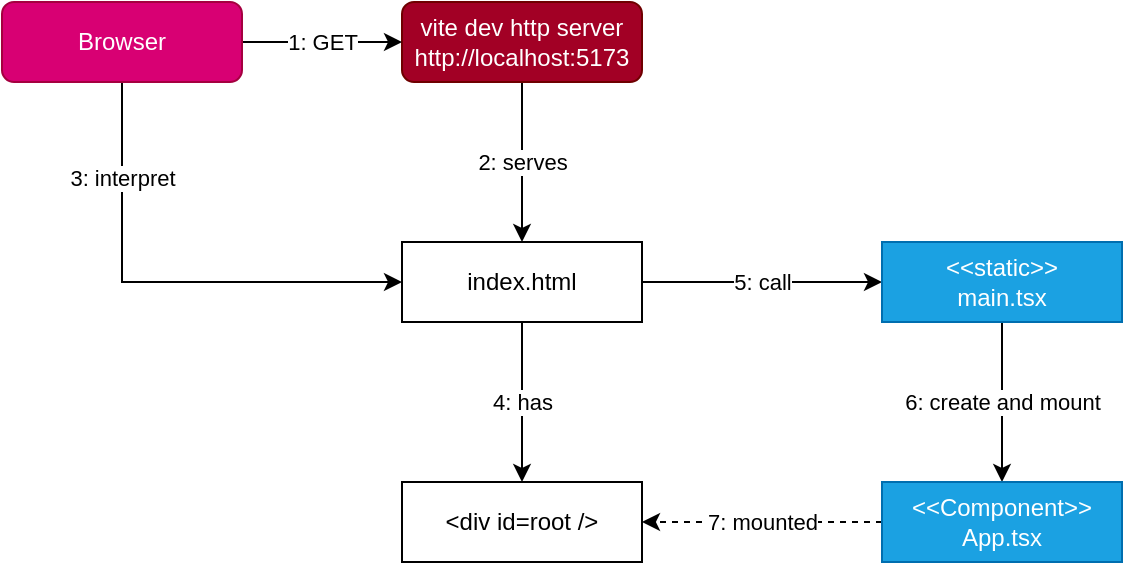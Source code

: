 <mxfile version="21.2.8" type="device" pages="2">
  <diagram name="App initialization" id="j1CDTSS_CaUUyhDPM-h2">
    <mxGraphModel dx="792" dy="1182" grid="1" gridSize="10" guides="1" tooltips="1" connect="1" arrows="1" fold="1" page="1" pageScale="1" pageWidth="827" pageHeight="1169" math="0" shadow="0">
      <root>
        <mxCell id="0" />
        <mxCell id="1" parent="0" />
        <mxCell id="HB3f9zZxdUKPh_H1izTx-8" value="4: has" style="edgeStyle=orthogonalEdgeStyle;rounded=0;orthogonalLoop=1;jettySize=auto;html=1;exitX=0.5;exitY=1;exitDx=0;exitDy=0;entryX=0.5;entryY=0;entryDx=0;entryDy=0;" edge="1" parent="1" source="HB3f9zZxdUKPh_H1izTx-1" target="HB3f9zZxdUKPh_H1izTx-5">
          <mxGeometry relative="1" as="geometry">
            <mxPoint as="offset" />
          </mxGeometry>
        </mxCell>
        <mxCell id="HB3f9zZxdUKPh_H1izTx-9" value="5: call" style="edgeStyle=orthogonalEdgeStyle;rounded=0;orthogonalLoop=1;jettySize=auto;html=1;exitX=1;exitY=0.5;exitDx=0;exitDy=0;entryX=0;entryY=0.5;entryDx=0;entryDy=0;" edge="1" parent="1" source="HB3f9zZxdUKPh_H1izTx-1" target="HB3f9zZxdUKPh_H1izTx-4">
          <mxGeometry relative="1" as="geometry">
            <mxPoint as="offset" />
          </mxGeometry>
        </mxCell>
        <mxCell id="HB3f9zZxdUKPh_H1izTx-1" value="index.html" style="rounded=0;whiteSpace=wrap;html=1;" vertex="1" parent="1">
          <mxGeometry x="240" y="320" width="120" height="40" as="geometry" />
        </mxCell>
        <mxCell id="HB3f9zZxdUKPh_H1izTx-3" value="2: serves" style="edgeStyle=orthogonalEdgeStyle;rounded=0;orthogonalLoop=1;jettySize=auto;html=1;exitX=0.5;exitY=1;exitDx=0;exitDy=0;" edge="1" parent="1" source="HB3f9zZxdUKPh_H1izTx-2" target="HB3f9zZxdUKPh_H1izTx-1">
          <mxGeometry relative="1" as="geometry" />
        </mxCell>
        <mxCell id="HB3f9zZxdUKPh_H1izTx-2" value="vite dev http server&lt;br&gt;http://localhost:5173" style="rounded=1;whiteSpace=wrap;html=1;fillColor=#a20025;fontColor=#ffffff;strokeColor=#6F0000;" vertex="1" parent="1">
          <mxGeometry x="240" y="200" width="120" height="40" as="geometry" />
        </mxCell>
        <mxCell id="HB3f9zZxdUKPh_H1izTx-10" value="6: create and mount" style="edgeStyle=orthogonalEdgeStyle;rounded=0;orthogonalLoop=1;jettySize=auto;html=1;exitX=0.5;exitY=1;exitDx=0;exitDy=0;entryX=0.5;entryY=0;entryDx=0;entryDy=0;" edge="1" parent="1" source="HB3f9zZxdUKPh_H1izTx-4" target="HB3f9zZxdUKPh_H1izTx-6">
          <mxGeometry relative="1" as="geometry" />
        </mxCell>
        <mxCell id="HB3f9zZxdUKPh_H1izTx-4" value="&amp;lt;&amp;lt;static&amp;gt;&amp;gt;&lt;br&gt;main.tsx" style="rounded=0;whiteSpace=wrap;html=1;fillColor=#1ba1e2;fontColor=#ffffff;strokeColor=#006EAF;" vertex="1" parent="1">
          <mxGeometry x="480" y="320" width="120" height="40" as="geometry" />
        </mxCell>
        <mxCell id="HB3f9zZxdUKPh_H1izTx-5" value="&amp;lt;div id=root /&amp;gt;" style="rounded=0;whiteSpace=wrap;html=1;" vertex="1" parent="1">
          <mxGeometry x="240" y="440" width="120" height="40" as="geometry" />
        </mxCell>
        <mxCell id="HB3f9zZxdUKPh_H1izTx-7" value="7: mounted" style="edgeStyle=orthogonalEdgeStyle;rounded=0;orthogonalLoop=1;jettySize=auto;html=1;exitX=0;exitY=0.5;exitDx=0;exitDy=0;entryX=1;entryY=0.5;entryDx=0;entryDy=0;dashed=1;" edge="1" parent="1" source="HB3f9zZxdUKPh_H1izTx-6" target="HB3f9zZxdUKPh_H1izTx-5">
          <mxGeometry relative="1" as="geometry" />
        </mxCell>
        <mxCell id="HB3f9zZxdUKPh_H1izTx-6" value="&amp;lt;&amp;lt;Component&amp;gt;&amp;gt;&lt;br&gt;App.tsx" style="rounded=0;whiteSpace=wrap;html=1;fillColor=#1ba1e2;fontColor=#ffffff;strokeColor=#006EAF;" vertex="1" parent="1">
          <mxGeometry x="480" y="440" width="120" height="40" as="geometry" />
        </mxCell>
        <mxCell id="HB3f9zZxdUKPh_H1izTx-12" value="3: interpret" style="edgeStyle=orthogonalEdgeStyle;rounded=0;orthogonalLoop=1;jettySize=auto;html=1;exitX=0.5;exitY=1;exitDx=0;exitDy=0;entryX=0;entryY=0.5;entryDx=0;entryDy=0;" edge="1" parent="1" source="HB3f9zZxdUKPh_H1izTx-11" target="HB3f9zZxdUKPh_H1izTx-1">
          <mxGeometry x="-0.6" relative="1" as="geometry">
            <mxPoint as="offset" />
          </mxGeometry>
        </mxCell>
        <mxCell id="HB3f9zZxdUKPh_H1izTx-13" value="1: GET" style="edgeStyle=orthogonalEdgeStyle;rounded=0;orthogonalLoop=1;jettySize=auto;html=1;exitX=1;exitY=0.5;exitDx=0;exitDy=0;entryX=0;entryY=0.5;entryDx=0;entryDy=0;" edge="1" parent="1" source="HB3f9zZxdUKPh_H1izTx-11" target="HB3f9zZxdUKPh_H1izTx-2">
          <mxGeometry relative="1" as="geometry" />
        </mxCell>
        <mxCell id="HB3f9zZxdUKPh_H1izTx-11" value="Browser" style="rounded=1;whiteSpace=wrap;html=1;fillColor=#d80073;fontColor=#ffffff;strokeColor=#A50040;" vertex="1" parent="1">
          <mxGeometry x="40" y="200" width="120" height="40" as="geometry" />
        </mxCell>
      </root>
    </mxGraphModel>
  </diagram>
  <diagram id="fmgr-1q77HnBmLGo6wwr" name="Router">
    <mxGraphModel dx="834" dy="1244" grid="1" gridSize="10" guides="1" tooltips="1" connect="1" arrows="1" fold="1" page="1" pageScale="1" pageWidth="1169" pageHeight="827" math="0" shadow="0">
      <root>
        <mxCell id="0" />
        <mxCell id="1" parent="0" />
        <mxCell id="jQPJBABClAB_xuB2_8rc-29" value="" style="rounded=1;whiteSpace=wrap;html=1;arcSize=4;" vertex="1" parent="1">
          <mxGeometry x="670" y="380" width="220" height="260" as="geometry" />
        </mxCell>
        <mxCell id="jQPJBABClAB_xuB2_8rc-3" style="edgeStyle=orthogonalEdgeStyle;rounded=0;orthogonalLoop=1;jettySize=auto;html=1;exitX=1;exitY=0.5;exitDx=0;exitDy=0;entryX=0;entryY=0.5;entryDx=0;entryDy=0;" edge="1" parent="1" source="jQPJBABClAB_xuB2_8rc-1" target="jQPJBABClAB_xuB2_8rc-2">
          <mxGeometry relative="1" as="geometry" />
        </mxCell>
        <mxCell id="jQPJBABClAB_xuB2_8rc-9" style="edgeStyle=orthogonalEdgeStyle;rounded=0;orthogonalLoop=1;jettySize=auto;html=1;exitX=0.5;exitY=1;exitDx=0;exitDy=0;" edge="1" parent="1" source="jQPJBABClAB_xuB2_8rc-1" target="jQPJBABClAB_xuB2_8rc-4">
          <mxGeometry relative="1" as="geometry" />
        </mxCell>
        <mxCell id="jQPJBABClAB_xuB2_8rc-1" value="&amp;lt;&amp;lt;Component&amp;gt;&amp;gt;&lt;br&gt;App.tsx" style="rounded=0;whiteSpace=wrap;html=1;fillColor=#1ba1e2;fontColor=#ffffff;strokeColor=#006EAF;" vertex="1" parent="1">
          <mxGeometry x="240" y="400" width="120" height="40" as="geometry" />
        </mxCell>
        <mxCell id="jQPJBABClAB_xuB2_8rc-25" style="edgeStyle=orthogonalEdgeStyle;rounded=0;orthogonalLoop=1;jettySize=auto;html=1;exitX=1;exitY=0.5;exitDx=0;exitDy=0;dashed=1;" edge="1" parent="1" source="jQPJBABClAB_xuB2_8rc-2" target="jQPJBABClAB_xuB2_8rc-23">
          <mxGeometry relative="1" as="geometry" />
        </mxCell>
        <mxCell id="jQPJBABClAB_xuB2_8rc-2" value="&amp;lt;&amp;lt;Component&amp;gt;&amp;gt;&lt;br&gt;Components/Menu.tsx" style="rounded=0;whiteSpace=wrap;html=1;fillColor=#1ba1e2;fontColor=#ffffff;strokeColor=#006EAF;" vertex="1" parent="1">
          <mxGeometry x="440" y="400" width="160" height="40" as="geometry" />
        </mxCell>
        <mxCell id="jQPJBABClAB_xuB2_8rc-14" style="edgeStyle=orthogonalEdgeStyle;rounded=0;orthogonalLoop=1;jettySize=auto;html=1;exitX=0.5;exitY=1;exitDx=0;exitDy=0;entryX=0.5;entryY=0;entryDx=0;entryDy=0;" edge="1" parent="1" source="jQPJBABClAB_xuB2_8rc-4" target="jQPJBABClAB_xuB2_8rc-12">
          <mxGeometry relative="1" as="geometry" />
        </mxCell>
        <mxCell id="jQPJBABClAB_xuB2_8rc-15" style="edgeStyle=orthogonalEdgeStyle;rounded=0;orthogonalLoop=1;jettySize=auto;html=1;exitX=0.5;exitY=1;exitDx=0;exitDy=0;entryX=0.5;entryY=0;entryDx=0;entryDy=0;" edge="1" parent="1" source="jQPJBABClAB_xuB2_8rc-4" target="jQPJBABClAB_xuB2_8rc-13">
          <mxGeometry relative="1" as="geometry" />
        </mxCell>
        <mxCell id="jQPJBABClAB_xuB2_8rc-16" style="edgeStyle=orthogonalEdgeStyle;rounded=0;orthogonalLoop=1;jettySize=auto;html=1;exitX=0.5;exitY=1;exitDx=0;exitDy=0;entryX=0.5;entryY=0;entryDx=0;entryDy=0;" edge="1" parent="1" source="jQPJBABClAB_xuB2_8rc-4" target="jQPJBABClAB_xuB2_8rc-11">
          <mxGeometry relative="1" as="geometry" />
        </mxCell>
        <mxCell id="jQPJBABClAB_xuB2_8rc-17" style="edgeStyle=orthogonalEdgeStyle;rounded=0;orthogonalLoop=1;jettySize=auto;html=1;exitX=0.5;exitY=1;exitDx=0;exitDy=0;" edge="1" parent="1" source="jQPJBABClAB_xuB2_8rc-4" target="jQPJBABClAB_xuB2_8rc-10">
          <mxGeometry relative="1" as="geometry" />
        </mxCell>
        <mxCell id="jQPJBABClAB_xuB2_8rc-26" style="edgeStyle=orthogonalEdgeStyle;rounded=0;orthogonalLoop=1;jettySize=auto;html=1;exitX=1;exitY=0.5;exitDx=0;exitDy=0;entryX=0;entryY=0.25;entryDx=0;entryDy=0;dashed=1;" edge="1" parent="1" source="jQPJBABClAB_xuB2_8rc-4" target="jQPJBABClAB_xuB2_8rc-24">
          <mxGeometry relative="1" as="geometry" />
        </mxCell>
        <mxCell id="jQPJBABClAB_xuB2_8rc-4" value="&amp;lt;&amp;lt;Component&amp;gt;&amp;gt;&lt;br&gt;RouterProvider" style="rounded=0;whiteSpace=wrap;html=1;fillColor=#1ba1e2;fontColor=#ffffff;strokeColor=#006EAF;" vertex="1" parent="1">
          <mxGeometry x="240" y="480" width="120" height="40" as="geometry" />
        </mxCell>
        <mxCell id="jQPJBABClAB_xuB2_8rc-5" value="&amp;lt;&amp;lt;Page&amp;gt;&amp;gt;&lt;br&gt;HomePage" style="rounded=0;whiteSpace=wrap;html=1;fillColor=#1ba1e2;fontColor=#ffffff;strokeColor=#006EAF;" vertex="1" parent="1">
          <mxGeometry x="80" y="600" width="80" height="40" as="geometry" />
        </mxCell>
        <mxCell id="jQPJBABClAB_xuB2_8rc-6" value="&amp;lt;&amp;lt;Page&amp;gt;&amp;gt;&lt;br&gt;LoginPage" style="rounded=0;whiteSpace=wrap;html=1;fillColor=#1ba1e2;fontColor=#ffffff;strokeColor=#006EAF;" vertex="1" parent="1">
          <mxGeometry x="320" y="600" width="80" height="40" as="geometry" />
        </mxCell>
        <mxCell id="jQPJBABClAB_xuB2_8rc-7" value="&amp;lt;&amp;lt;Page&amp;gt;&amp;gt;&lt;br&gt;AboutPage" style="rounded=0;whiteSpace=wrap;html=1;fillColor=#1ba1e2;fontColor=#ffffff;strokeColor=#006EAF;" vertex="1" parent="1">
          <mxGeometry x="200" y="600" width="80" height="40" as="geometry" />
        </mxCell>
        <mxCell id="jQPJBABClAB_xuB2_8rc-8" value="&amp;lt;&amp;lt;Page&amp;gt;&amp;gt;&lt;br&gt;SingupPage" style="rounded=0;whiteSpace=wrap;html=1;fillColor=#1ba1e2;fontColor=#ffffff;strokeColor=#006EAF;" vertex="1" parent="1">
          <mxGeometry x="440" y="600" width="80" height="40" as="geometry" />
        </mxCell>
        <mxCell id="jQPJBABClAB_xuB2_8rc-21" style="edgeStyle=orthogonalEdgeStyle;rounded=0;orthogonalLoop=1;jettySize=auto;html=1;exitX=0.5;exitY=1;exitDx=0;exitDy=0;" edge="1" parent="1" source="jQPJBABClAB_xuB2_8rc-10" target="jQPJBABClAB_xuB2_8rc-5">
          <mxGeometry relative="1" as="geometry" />
        </mxCell>
        <mxCell id="jQPJBABClAB_xuB2_8rc-10" value="/" style="rounded=1;whiteSpace=wrap;html=1;" vertex="1" parent="1">
          <mxGeometry x="80" y="560" width="80" height="20" as="geometry" />
        </mxCell>
        <mxCell id="jQPJBABClAB_xuB2_8rc-20" style="edgeStyle=orthogonalEdgeStyle;rounded=0;orthogonalLoop=1;jettySize=auto;html=1;exitX=0.5;exitY=1;exitDx=0;exitDy=0;entryX=0.5;entryY=0;entryDx=0;entryDy=0;" edge="1" parent="1" source="jQPJBABClAB_xuB2_8rc-11" target="jQPJBABClAB_xuB2_8rc-7">
          <mxGeometry relative="1" as="geometry" />
        </mxCell>
        <mxCell id="jQPJBABClAB_xuB2_8rc-11" value="/about" style="rounded=1;whiteSpace=wrap;html=1;" vertex="1" parent="1">
          <mxGeometry x="200" y="560" width="80" height="20" as="geometry" />
        </mxCell>
        <mxCell id="jQPJBABClAB_xuB2_8rc-19" style="edgeStyle=orthogonalEdgeStyle;rounded=0;orthogonalLoop=1;jettySize=auto;html=1;exitX=0.5;exitY=1;exitDx=0;exitDy=0;entryX=0.5;entryY=0;entryDx=0;entryDy=0;" edge="1" parent="1" source="jQPJBABClAB_xuB2_8rc-12" target="jQPJBABClAB_xuB2_8rc-6">
          <mxGeometry relative="1" as="geometry" />
        </mxCell>
        <mxCell id="jQPJBABClAB_xuB2_8rc-12" value="/login" style="rounded=1;whiteSpace=wrap;html=1;" vertex="1" parent="1">
          <mxGeometry x="320" y="560" width="80" height="20" as="geometry" />
        </mxCell>
        <mxCell id="jQPJBABClAB_xuB2_8rc-18" style="edgeStyle=orthogonalEdgeStyle;rounded=0;orthogonalLoop=1;jettySize=auto;html=1;exitX=0.5;exitY=1;exitDx=0;exitDy=0;entryX=0.5;entryY=0;entryDx=0;entryDy=0;" edge="1" parent="1" source="jQPJBABClAB_xuB2_8rc-13" target="jQPJBABClAB_xuB2_8rc-8">
          <mxGeometry relative="1" as="geometry" />
        </mxCell>
        <mxCell id="jQPJBABClAB_xuB2_8rc-13" value="/signup" style="rounded=1;whiteSpace=wrap;html=1;" vertex="1" parent="1">
          <mxGeometry x="440" y="560" width="80" height="20" as="geometry" />
        </mxCell>
        <mxCell id="jQPJBABClAB_xuB2_8rc-23" value="Menu" style="rounded=0;whiteSpace=wrap;html=1;" vertex="1" parent="1">
          <mxGeometry x="690" y="400" width="180" height="40" as="geometry" />
        </mxCell>
        <mxCell id="jQPJBABClAB_xuB2_8rc-24" value="Page container" style="rounded=0;whiteSpace=wrap;html=1;" vertex="1" parent="1">
          <mxGeometry x="690" y="460" width="180" height="160" as="geometry" />
        </mxCell>
        <mxCell id="jQPJBABClAB_xuB2_8rc-27" value="" style="rounded=1;whiteSpace=wrap;html=1;arcSize=22;" vertex="1" parent="1">
          <mxGeometry x="670" y="340" width="220" height="40" as="geometry" />
        </mxCell>
        <mxCell id="jQPJBABClAB_xuB2_8rc-28" value="http://localhost:5173/path" style="rounded=1;whiteSpace=wrap;html=1;arcSize=41;align=left;fillColor=#eeeeee;strokeColor=#36393d;" vertex="1" parent="1">
          <mxGeometry x="680" y="350" width="200" height="20" as="geometry" />
        </mxCell>
      </root>
    </mxGraphModel>
  </diagram>
</mxfile>
